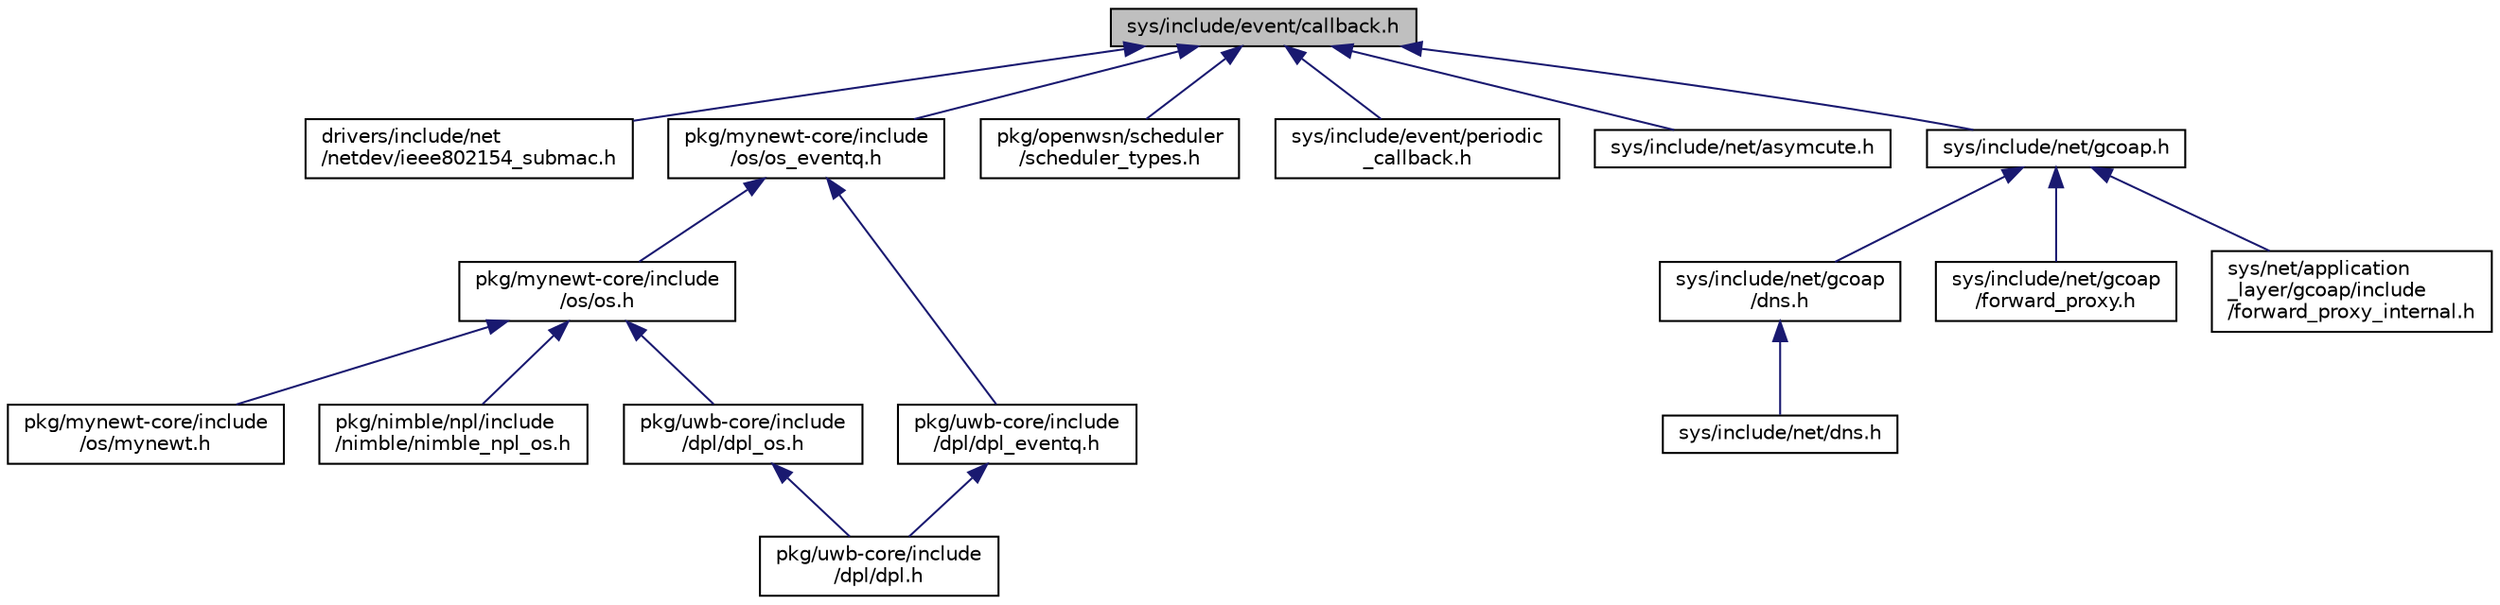 digraph "sys/include/event/callback.h"
{
 // LATEX_PDF_SIZE
  edge [fontname="Helvetica",fontsize="10",labelfontname="Helvetica",labelfontsize="10"];
  node [fontname="Helvetica",fontsize="10",shape=record];
  Node1 [label="sys/include/event/callback.h",height=0.2,width=0.4,color="black", fillcolor="grey75", style="filled", fontcolor="black",tooltip="Provides a callback-with-argument event type."];
  Node1 -> Node2 [dir="back",color="midnightblue",fontsize="10",style="solid",fontname="Helvetica"];
  Node2 [label="drivers/include/net\l/netdev/ieee802154_submac.h",height=0.2,width=0.4,color="black", fillcolor="white", style="filled",URL="$ieee802154__submac_8h_source.html",tooltip=" "];
  Node1 -> Node3 [dir="back",color="midnightblue",fontsize="10",style="solid",fontname="Helvetica"];
  Node3 [label="pkg/mynewt-core/include\l/os/os_eventq.h",height=0.2,width=0.4,color="black", fillcolor="white", style="filled",URL="$os__eventq_8h.html",tooltip="mynewt-core event and event queue abstraction"];
  Node3 -> Node4 [dir="back",color="midnightblue",fontsize="10",style="solid",fontname="Helvetica"];
  Node4 [label="pkg/mynewt-core/include\l/os/os.h",height=0.2,width=0.4,color="black", fillcolor="white", style="filled",URL="$os_8h.html",tooltip="Apache Mynewt Copyright 2015-2021 The Apache Software Foundation."];
  Node4 -> Node5 [dir="back",color="midnightblue",fontsize="10",style="solid",fontname="Helvetica"];
  Node5 [label="pkg/mynewt-core/include\l/os/mynewt.h",height=0.2,width=0.4,color="black", fillcolor="white", style="filled",URL="$mynewt_8h.html",tooltip="mynewt-core header"];
  Node4 -> Node6 [dir="back",color="midnightblue",fontsize="10",style="solid",fontname="Helvetica"];
  Node6 [label="pkg/nimble/npl/include\l/nimble/nimble_npl_os.h",height=0.2,width=0.4,color="black", fillcolor="white", style="filled",URL="$nimble__npl__os_8h.html",tooltip="Mynewt-Nimble Porting layer wrappers."];
  Node4 -> Node7 [dir="back",color="midnightblue",fontsize="10",style="solid",fontname="Helvetica"];
  Node7 [label="pkg/uwb-core/include\l/dpl/dpl_os.h",height=0.2,width=0.4,color="black", fillcolor="white", style="filled",URL="$dpl__os_8h.html",tooltip="uwb-core DPL (Decawave Porting Layer) os abstraction layer"];
  Node7 -> Node8 [dir="back",color="midnightblue",fontsize="10",style="solid",fontname="Helvetica"];
  Node8 [label="pkg/uwb-core/include\l/dpl/dpl.h",height=0.2,width=0.4,color="black", fillcolor="white", style="filled",URL="$dpl_8h.html",tooltip="Abstraction layer for RIOT adaption."];
  Node3 -> Node9 [dir="back",color="midnightblue",fontsize="10",style="solid",fontname="Helvetica"];
  Node9 [label="pkg/uwb-core/include\l/dpl/dpl_eventq.h",height=0.2,width=0.4,color="black", fillcolor="white", style="filled",URL="$dpl__eventq_8h.html",tooltip="uwb-core DPL (Decawave Porting Layer) event queue wrappers"];
  Node9 -> Node8 [dir="back",color="midnightblue",fontsize="10",style="solid",fontname="Helvetica"];
  Node1 -> Node10 [dir="back",color="midnightblue",fontsize="10",style="solid",fontname="Helvetica"];
  Node10 [label="pkg/openwsn/scheduler\l/scheduler_types.h",height=0.2,width=0.4,color="black", fillcolor="white", style="filled",URL="$scheduler__types_8h.html",tooltip="RIOT scheduler types variable declaration."];
  Node1 -> Node11 [dir="back",color="midnightblue",fontsize="10",style="solid",fontname="Helvetica"];
  Node11 [label="sys/include/event/periodic\l_callback.h",height=0.2,width=0.4,color="black", fillcolor="white", style="filled",URL="$periodic__callback_8h.html",tooltip="Provides functionality to trigger periodic event callbacks."];
  Node1 -> Node12 [dir="back",color="midnightblue",fontsize="10",style="solid",fontname="Helvetica"];
  Node12 [label="sys/include/net/asymcute.h",height=0.2,width=0.4,color="black", fillcolor="white", style="filled",URL="$asymcute_8h.html",tooltip="Asymcute MQTT-SN interface definition."];
  Node1 -> Node13 [dir="back",color="midnightblue",fontsize="10",style="solid",fontname="Helvetica"];
  Node13 [label="sys/include/net/gcoap.h",height=0.2,width=0.4,color="black", fillcolor="white", style="filled",URL="$gcoap_8h.html",tooltip="gcoap definition"];
  Node13 -> Node14 [dir="back",color="midnightblue",fontsize="10",style="solid",fontname="Helvetica"];
  Node14 [label="sys/include/net/gcoap\l/dns.h",height=0.2,width=0.4,color="black", fillcolor="white", style="filled",URL="$gcoap_2dns_8h.html",tooltip="gcoap_dns definitions"];
  Node14 -> Node15 [dir="back",color="midnightblue",fontsize="10",style="solid",fontname="Helvetica"];
  Node15 [label="sys/include/net/dns.h",height=0.2,width=0.4,color="black", fillcolor="white", style="filled",URL="$dns_8h.html",tooltip="Generic DNS values."];
  Node13 -> Node16 [dir="back",color="midnightblue",fontsize="10",style="solid",fontname="Helvetica"];
  Node16 [label="sys/include/net/gcoap\l/forward_proxy.h",height=0.2,width=0.4,color="black", fillcolor="white", style="filled",URL="$forward__proxy_8h.html",tooltip="Definitions for the GCoAP forward proxy."];
  Node13 -> Node17 [dir="back",color="midnightblue",fontsize="10",style="solid",fontname="Helvetica"];
  Node17 [label="sys/net/application\l_layer/gcoap/include\l/forward_proxy_internal.h",height=0.2,width=0.4,color="black", fillcolor="white", style="filled",URL="$forward__proxy__internal_8h.html",tooltip="Definitions for the GCoAP forward proxy internal communication."];
}
